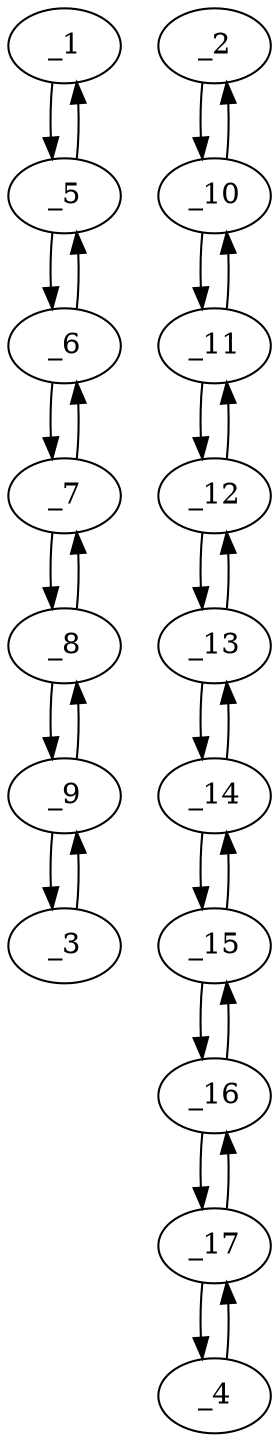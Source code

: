 digraph s1457_09 {
	_1	 [x="161.000000",
		y="109.000000"];
	_5	 [x="173.000000",
		y="119.000000"];
	_1 -> _5	 [angle="0.694738",
		orient="0.640184"];
	_2	 [x="134.000000",
		y="165.000000"];
	_10	 [x="129.000000",
		y="148.000000"];
	_2 -> _10	 [angle="-1.856848",
		orient="-0.959366"];
	_3	 [x="225.000000",
		y="174.000000"];
	_9	 [x="216.000000",
		y="162.000000"];
	_3 -> _9	 [angle="-2.214297",
		orient="-0.800000"];
	_4	 [x="30.000000",
		y="194.000000"];
	_17	 [x="35.000000",
		y="177.000000"];
	_4 -> _17	 [angle="-1.284745",
		orient="-0.959366"];
	_5 -> _1	 [angle="-2.446854",
		orient="-0.640184"];
	_6	 [x="188.000000",
		y="125.000000"];
	_5 -> _6	 [angle="0.380506",
		orient="0.371391"];
	_6 -> _5	 [angle="-2.761086",
		orient="-0.371391"];
	_7	 [x="201.000000",
		y="134.000000"];
	_6 -> _7	 [angle="0.605545",
		orient="0.569210"];
	_7 -> _6	 [angle="-2.536048",
		orient="-0.569210"];
	_8	 [x="209.000000",
		y="147.000000"];
	_7 -> _8	 [angle="1.019141",
		orient="0.851658"];
	_8 -> _7	 [angle="-2.122451",
		orient="-0.851658"];
	_8 -> _9	 [angle="1.134169",
		orient="0.906183"];
	_9 -> _3	 [angle="0.927295",
		orient="0.800000"];
	_9 -> _8	 [angle="-2.007423",
		orient="-0.906183"];
	_10 -> _2	 [angle="1.284745",
		orient="0.959366"];
	_11	 [x="118.000000",
		y="138.000000"];
	_10 -> _11	 [angle="-2.403778",
		orient="-0.672673"];
	_11 -> _10	 [angle="0.737815",
		orient="0.672673"];
	_12	 [x="98.000000",
		y="136.000000"];
	_11 -> _12	 [angle="-3.041924",
		orient="-0.099504"];
	_12 -> _11	 [angle="0.099669",
		orient="0.099504"];
	_13	 [x="78.000000",
		y="134.000000"];
	_12 -> _13	 [angle="-3.041924",
		orient="-0.099504"];
	_13 -> _12	 [angle="0.099669",
		orient="0.099504"];
	_14	 [x="62.000000",
		y="139.000000"];
	_13 -> _14	 [angle="2.838708",
		orient="0.298275"];
	_14 -> _13	 [angle="-0.302885",
		orient="-0.298275"];
	_15	 [x="48.000000",
		y="147.000000"];
	_14 -> _15	 [angle="2.622447",
		orient="0.496139"];
	_15 -> _14	 [angle="-0.519146",
		orient="-0.496139"];
	_16	 [x="40.000000",
		y="161.000000"];
	_15 -> _16	 [angle="2.089942",
		orient="0.868243"];
	_16 -> _15	 [angle="-1.051650",
		orient="-0.868243"];
	_16 -> _17	 [angle="1.873681",
		orient="0.954480"];
	_17 -> _4	 [angle="1.856848",
		orient="0.959366"];
	_17 -> _16	 [angle="-1.267911",
		orient="-0.954480"];
}

